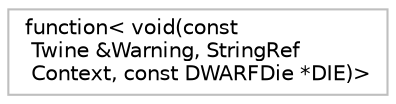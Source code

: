digraph "Graphical Class Hierarchy"
{
 // LATEX_PDF_SIZE
  bgcolor="transparent";
  edge [fontname="Helvetica",fontsize="10",labelfontname="Helvetica",labelfontsize="10"];
  node [fontname="Helvetica",fontsize="10",shape=record];
  rankdir="LR";
  Node0 [label="function\< void(const\l Twine &Warning, StringRef\l Context, const DWARFDie *DIE)\>",height=0.2,width=0.4,color="grey75",tooltip=" "];
}

